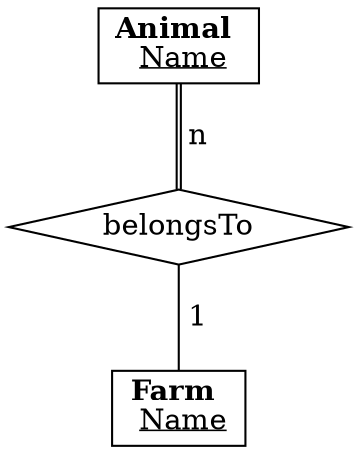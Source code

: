 graph {
    splines = polyline;
    overlap = false;
    farm [shape=box, label=<<b>Farm</b> <br/> <u>Name</u>>];
    animal [shape=box, label=<<b>Animal</b> <br/> <u>Name</u>>];
    belongsTo [shape=diamond];
    animal -- belongsTo [label=" n ",color="black:black"];
    belongsTo -- farm [label=" 1 "];
}

